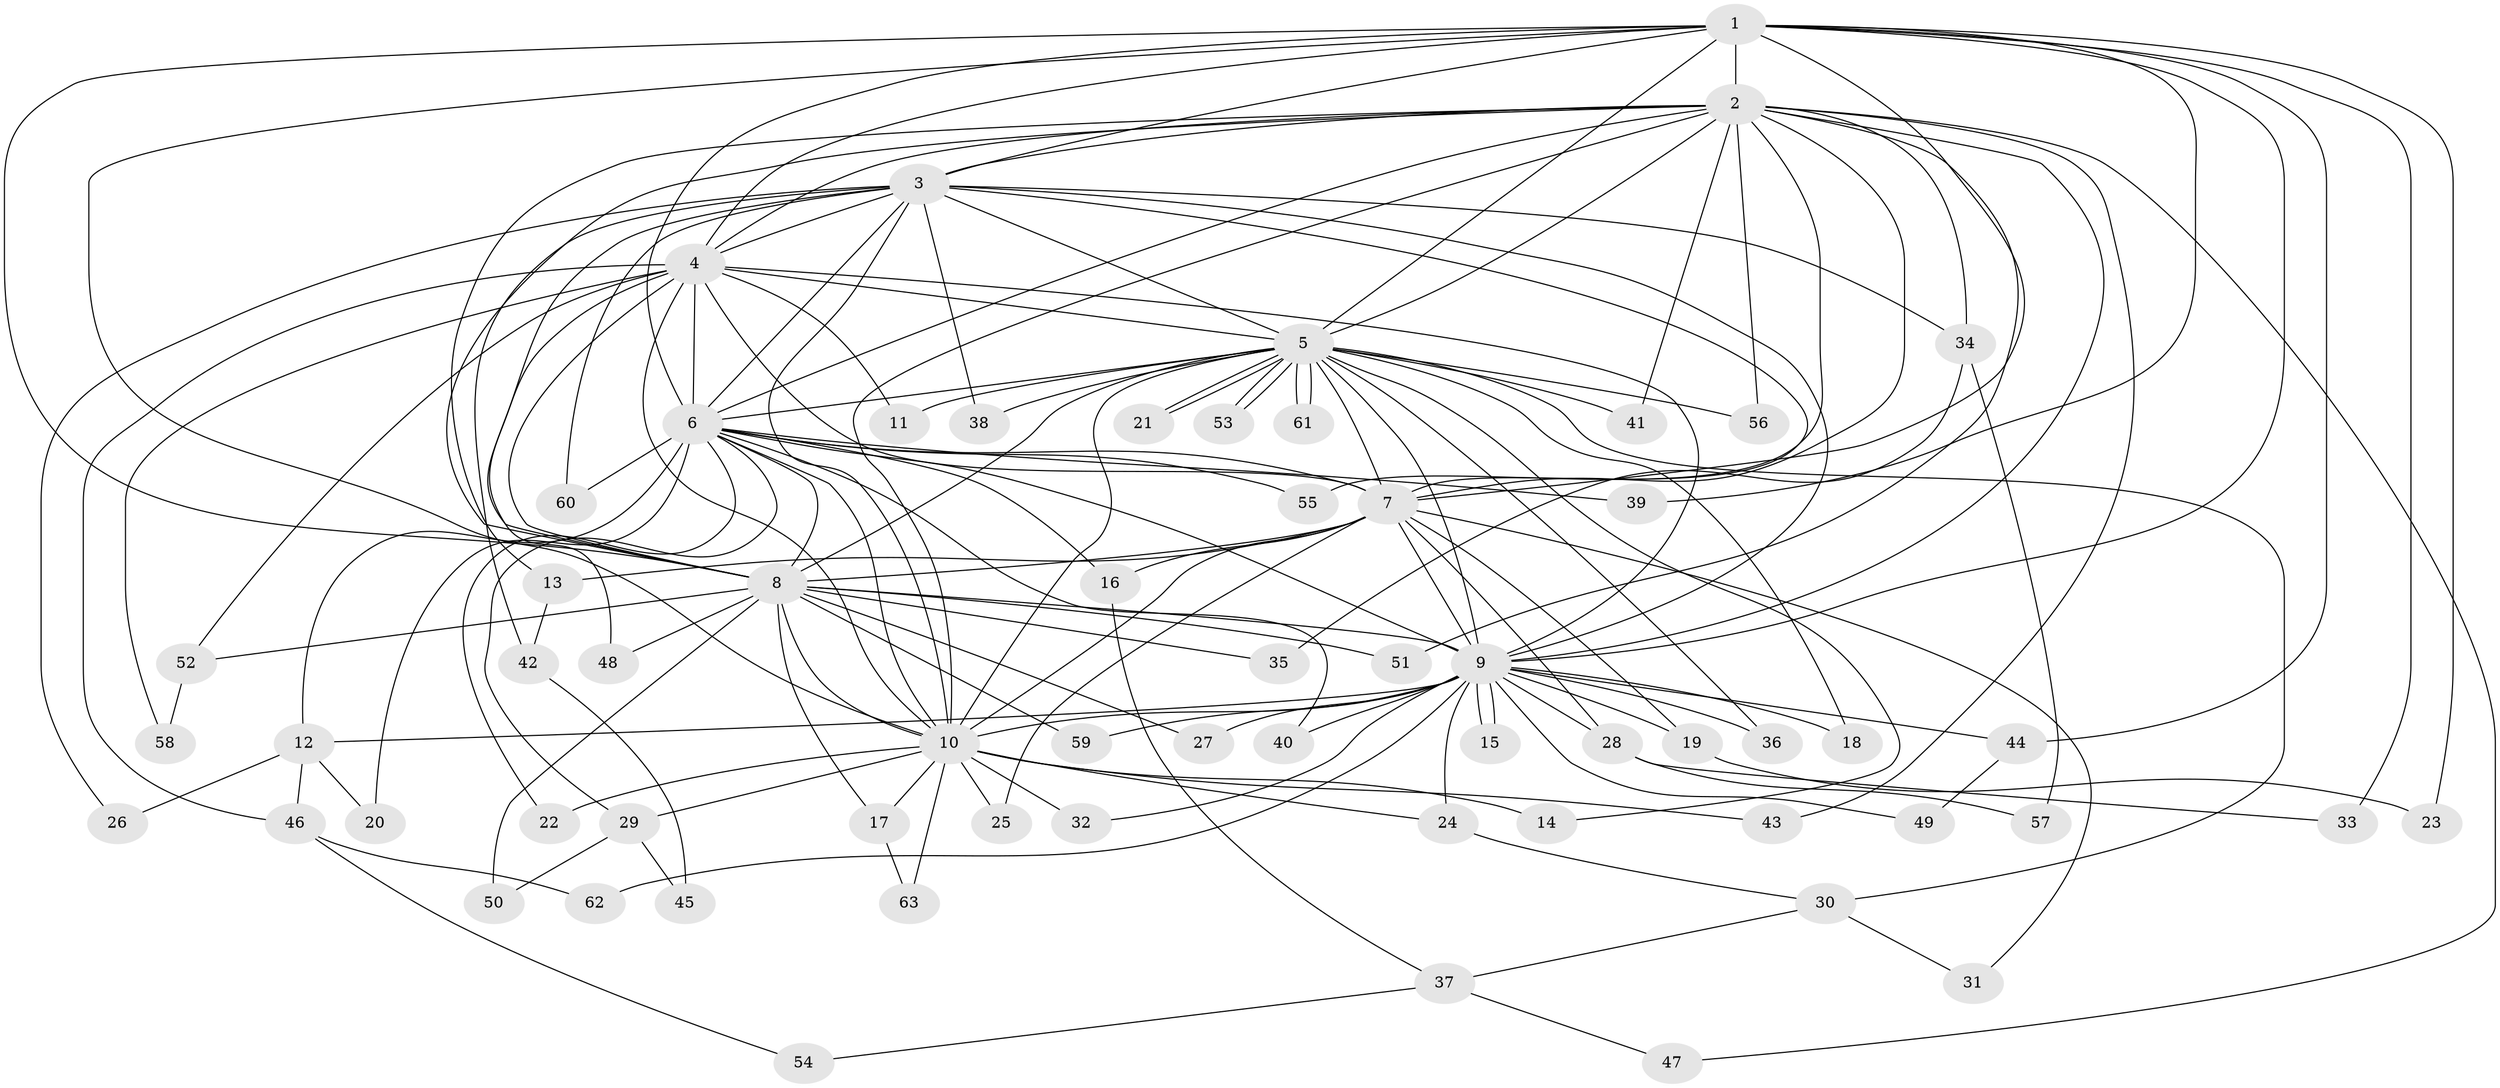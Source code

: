 // Generated by graph-tools (version 1.1) at 2025/43/03/09/25 04:43:38]
// undirected, 63 vertices, 151 edges
graph export_dot {
graph [start="1"]
  node [color=gray90,style=filled];
  1;
  2;
  3;
  4;
  5;
  6;
  7;
  8;
  9;
  10;
  11;
  12;
  13;
  14;
  15;
  16;
  17;
  18;
  19;
  20;
  21;
  22;
  23;
  24;
  25;
  26;
  27;
  28;
  29;
  30;
  31;
  32;
  33;
  34;
  35;
  36;
  37;
  38;
  39;
  40;
  41;
  42;
  43;
  44;
  45;
  46;
  47;
  48;
  49;
  50;
  51;
  52;
  53;
  54;
  55;
  56;
  57;
  58;
  59;
  60;
  61;
  62;
  63;
  1 -- 2;
  1 -- 3;
  1 -- 4;
  1 -- 5;
  1 -- 6;
  1 -- 7;
  1 -- 8;
  1 -- 9;
  1 -- 10;
  1 -- 23;
  1 -- 33;
  1 -- 39;
  1 -- 44;
  2 -- 3;
  2 -- 4;
  2 -- 5;
  2 -- 6;
  2 -- 7;
  2 -- 8;
  2 -- 9;
  2 -- 10;
  2 -- 13;
  2 -- 34;
  2 -- 41;
  2 -- 43;
  2 -- 47;
  2 -- 51;
  2 -- 55;
  2 -- 56;
  3 -- 4;
  3 -- 5;
  3 -- 6;
  3 -- 7;
  3 -- 8;
  3 -- 9;
  3 -- 10;
  3 -- 26;
  3 -- 34;
  3 -- 38;
  3 -- 42;
  3 -- 60;
  4 -- 5;
  4 -- 6;
  4 -- 7;
  4 -- 8;
  4 -- 9;
  4 -- 10;
  4 -- 11;
  4 -- 46;
  4 -- 48;
  4 -- 52;
  4 -- 58;
  5 -- 6;
  5 -- 7;
  5 -- 8;
  5 -- 9;
  5 -- 10;
  5 -- 11;
  5 -- 14;
  5 -- 18;
  5 -- 21;
  5 -- 21;
  5 -- 30;
  5 -- 36;
  5 -- 38;
  5 -- 41;
  5 -- 53;
  5 -- 53;
  5 -- 56;
  5 -- 61;
  5 -- 61;
  6 -- 7;
  6 -- 8;
  6 -- 9;
  6 -- 10;
  6 -- 12;
  6 -- 16;
  6 -- 20;
  6 -- 22;
  6 -- 29;
  6 -- 39;
  6 -- 40;
  6 -- 55;
  6 -- 60;
  7 -- 8;
  7 -- 9;
  7 -- 10;
  7 -- 13;
  7 -- 16;
  7 -- 19;
  7 -- 25;
  7 -- 28;
  7 -- 31;
  8 -- 9;
  8 -- 10;
  8 -- 17;
  8 -- 27;
  8 -- 35;
  8 -- 48;
  8 -- 50;
  8 -- 51;
  8 -- 52;
  8 -- 59;
  9 -- 10;
  9 -- 12;
  9 -- 15;
  9 -- 15;
  9 -- 18;
  9 -- 19;
  9 -- 24;
  9 -- 27;
  9 -- 28;
  9 -- 32;
  9 -- 36;
  9 -- 40;
  9 -- 44;
  9 -- 49;
  9 -- 59;
  9 -- 62;
  10 -- 14;
  10 -- 17;
  10 -- 22;
  10 -- 24;
  10 -- 25;
  10 -- 29;
  10 -- 32;
  10 -- 43;
  10 -- 63;
  12 -- 20;
  12 -- 26;
  12 -- 46;
  13 -- 42;
  16 -- 37;
  17 -- 63;
  19 -- 23;
  24 -- 30;
  28 -- 33;
  28 -- 57;
  29 -- 45;
  29 -- 50;
  30 -- 31;
  30 -- 37;
  34 -- 35;
  34 -- 57;
  37 -- 47;
  37 -- 54;
  42 -- 45;
  44 -- 49;
  46 -- 54;
  46 -- 62;
  52 -- 58;
}
